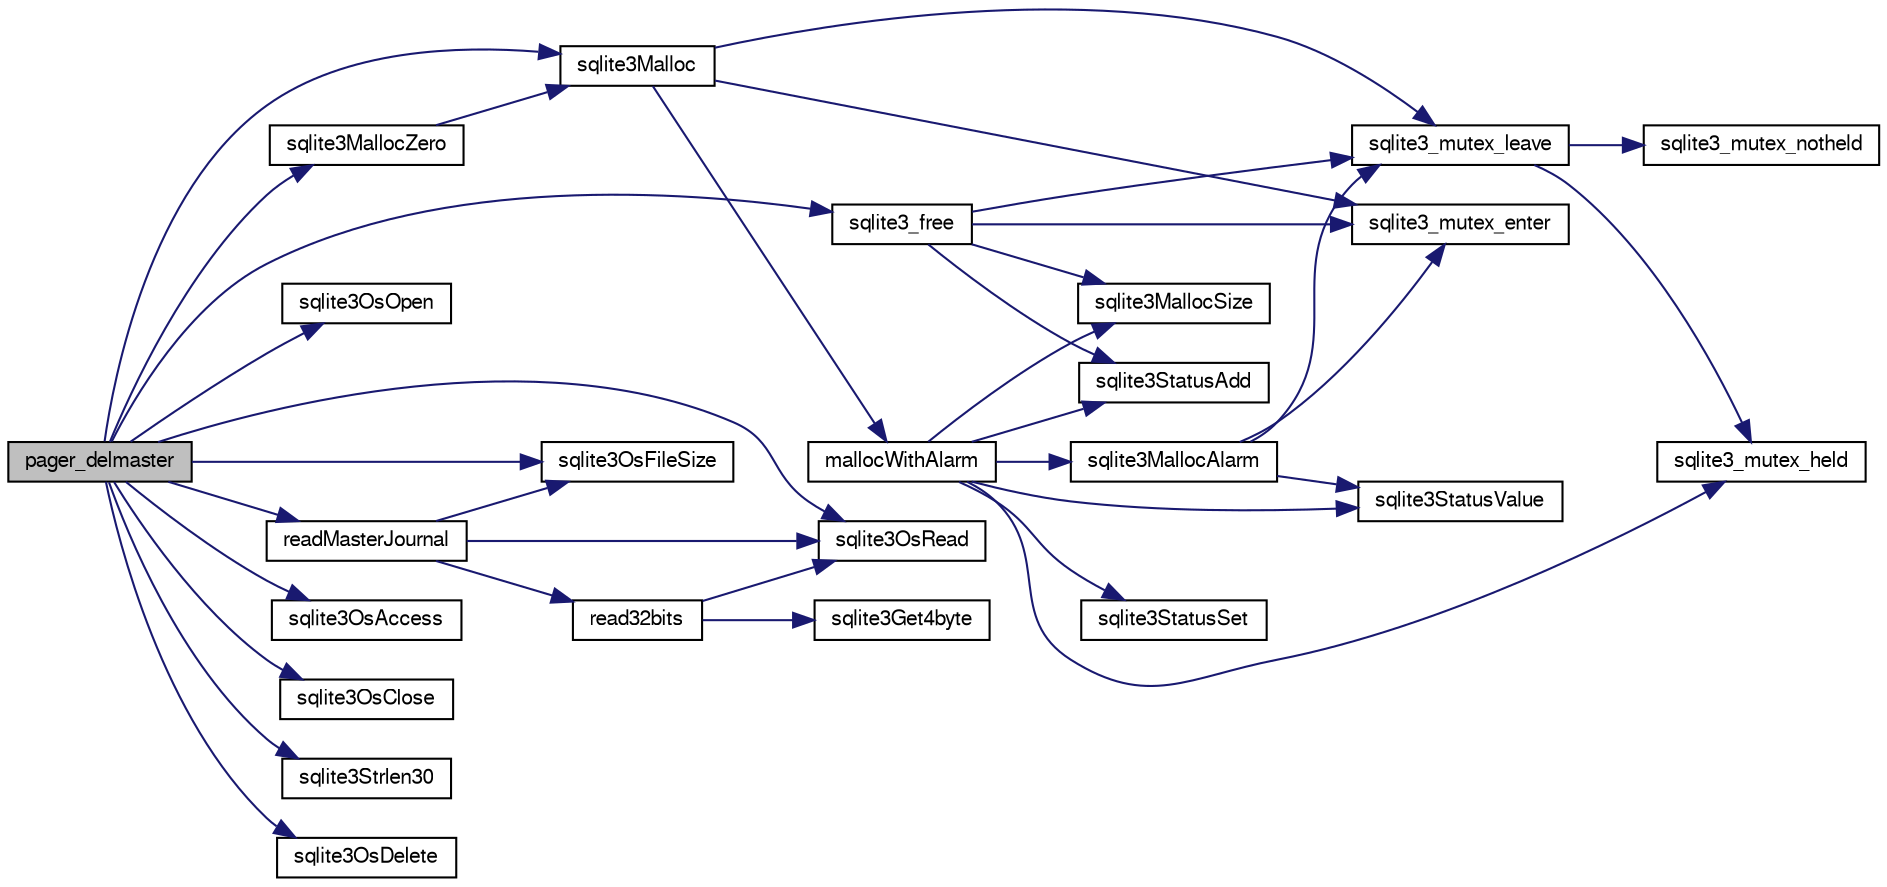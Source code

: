 digraph "pager_delmaster"
{
  edge [fontname="FreeSans",fontsize="10",labelfontname="FreeSans",labelfontsize="10"];
  node [fontname="FreeSans",fontsize="10",shape=record];
  rankdir="LR";
  Node190640 [label="pager_delmaster",height=0.2,width=0.4,color="black", fillcolor="grey75", style="filled", fontcolor="black"];
  Node190640 -> Node190641 [color="midnightblue",fontsize="10",style="solid",fontname="FreeSans"];
  Node190641 [label="sqlite3MallocZero",height=0.2,width=0.4,color="black", fillcolor="white", style="filled",URL="$sqlite3_8c.html#ab3e07a30b9b5471f9f5e8f9cb7229934"];
  Node190641 -> Node190642 [color="midnightblue",fontsize="10",style="solid",fontname="FreeSans"];
  Node190642 [label="sqlite3Malloc",height=0.2,width=0.4,color="black", fillcolor="white", style="filled",URL="$sqlite3_8c.html#a361a2eaa846b1885f123abe46f5d8b2b"];
  Node190642 -> Node190643 [color="midnightblue",fontsize="10",style="solid",fontname="FreeSans"];
  Node190643 [label="sqlite3_mutex_enter",height=0.2,width=0.4,color="black", fillcolor="white", style="filled",URL="$sqlite3_8c.html#a1c12cde690bd89f104de5cbad12a6bf5"];
  Node190642 -> Node190644 [color="midnightblue",fontsize="10",style="solid",fontname="FreeSans"];
  Node190644 [label="mallocWithAlarm",height=0.2,width=0.4,color="black", fillcolor="white", style="filled",URL="$sqlite3_8c.html#ab070d5cf8e48ec8a6a43cf025d48598b"];
  Node190644 -> Node190645 [color="midnightblue",fontsize="10",style="solid",fontname="FreeSans"];
  Node190645 [label="sqlite3_mutex_held",height=0.2,width=0.4,color="black", fillcolor="white", style="filled",URL="$sqlite3_8c.html#acf77da68932b6bc163c5e68547ecc3e7"];
  Node190644 -> Node190646 [color="midnightblue",fontsize="10",style="solid",fontname="FreeSans"];
  Node190646 [label="sqlite3StatusSet",height=0.2,width=0.4,color="black", fillcolor="white", style="filled",URL="$sqlite3_8c.html#afec7586c01fcb5ea17dc9d7725a589d9"];
  Node190644 -> Node190647 [color="midnightblue",fontsize="10",style="solid",fontname="FreeSans"];
  Node190647 [label="sqlite3StatusValue",height=0.2,width=0.4,color="black", fillcolor="white", style="filled",URL="$sqlite3_8c.html#a30b8ac296c6e200c1fa57708d52c6ef6"];
  Node190644 -> Node190648 [color="midnightblue",fontsize="10",style="solid",fontname="FreeSans"];
  Node190648 [label="sqlite3MallocAlarm",height=0.2,width=0.4,color="black", fillcolor="white", style="filled",URL="$sqlite3_8c.html#ada66988e8471d1198f3219c062377508"];
  Node190648 -> Node190647 [color="midnightblue",fontsize="10",style="solid",fontname="FreeSans"];
  Node190648 -> Node190649 [color="midnightblue",fontsize="10",style="solid",fontname="FreeSans"];
  Node190649 [label="sqlite3_mutex_leave",height=0.2,width=0.4,color="black", fillcolor="white", style="filled",URL="$sqlite3_8c.html#a5838d235601dbd3c1fa993555c6bcc93"];
  Node190649 -> Node190645 [color="midnightblue",fontsize="10",style="solid",fontname="FreeSans"];
  Node190649 -> Node190650 [color="midnightblue",fontsize="10",style="solid",fontname="FreeSans"];
  Node190650 [label="sqlite3_mutex_notheld",height=0.2,width=0.4,color="black", fillcolor="white", style="filled",URL="$sqlite3_8c.html#a83967c837c1c000d3b5adcfaa688f5dc"];
  Node190648 -> Node190643 [color="midnightblue",fontsize="10",style="solid",fontname="FreeSans"];
  Node190644 -> Node190651 [color="midnightblue",fontsize="10",style="solid",fontname="FreeSans"];
  Node190651 [label="sqlite3MallocSize",height=0.2,width=0.4,color="black", fillcolor="white", style="filled",URL="$sqlite3_8c.html#acf5d2a5f35270bafb050bd2def576955"];
  Node190644 -> Node190652 [color="midnightblue",fontsize="10",style="solid",fontname="FreeSans"];
  Node190652 [label="sqlite3StatusAdd",height=0.2,width=0.4,color="black", fillcolor="white", style="filled",URL="$sqlite3_8c.html#afa029f93586aeab4cc85360905dae9cd"];
  Node190642 -> Node190649 [color="midnightblue",fontsize="10",style="solid",fontname="FreeSans"];
  Node190640 -> Node190653 [color="midnightblue",fontsize="10",style="solid",fontname="FreeSans"];
  Node190653 [label="sqlite3OsOpen",height=0.2,width=0.4,color="black", fillcolor="white", style="filled",URL="$sqlite3_8c.html#a12a1f3451e28f9cecd19cf0bb4f8f416"];
  Node190640 -> Node190654 [color="midnightblue",fontsize="10",style="solid",fontname="FreeSans"];
  Node190654 [label="sqlite3OsFileSize",height=0.2,width=0.4,color="black", fillcolor="white", style="filled",URL="$sqlite3_8c.html#a395914ef2826de6ed70e92b5d02887de"];
  Node190640 -> Node190642 [color="midnightblue",fontsize="10",style="solid",fontname="FreeSans"];
  Node190640 -> Node190655 [color="midnightblue",fontsize="10",style="solid",fontname="FreeSans"];
  Node190655 [label="sqlite3OsRead",height=0.2,width=0.4,color="black", fillcolor="white", style="filled",URL="$sqlite3_8c.html#a98ef6b5ed82299d2efc0b5f9e41c877d"];
  Node190640 -> Node190656 [color="midnightblue",fontsize="10",style="solid",fontname="FreeSans"];
  Node190656 [label="sqlite3OsAccess",height=0.2,width=0.4,color="black", fillcolor="white", style="filled",URL="$sqlite3_8c.html#afeb6079743f71ae6557342ff391d8ceb"];
  Node190640 -> Node190657 [color="midnightblue",fontsize="10",style="solid",fontname="FreeSans"];
  Node190657 [label="readMasterJournal",height=0.2,width=0.4,color="black", fillcolor="white", style="filled",URL="$sqlite3_8c.html#a9f7dd04609394d281f69682034ea0b61"];
  Node190657 -> Node190654 [color="midnightblue",fontsize="10",style="solid",fontname="FreeSans"];
  Node190657 -> Node190658 [color="midnightblue",fontsize="10",style="solid",fontname="FreeSans"];
  Node190658 [label="read32bits",height=0.2,width=0.4,color="black", fillcolor="white", style="filled",URL="$sqlite3_8c.html#a9827cbfc556377e551197926ca1adf61"];
  Node190658 -> Node190655 [color="midnightblue",fontsize="10",style="solid",fontname="FreeSans"];
  Node190658 -> Node190659 [color="midnightblue",fontsize="10",style="solid",fontname="FreeSans"];
  Node190659 [label="sqlite3Get4byte",height=0.2,width=0.4,color="black", fillcolor="white", style="filled",URL="$sqlite3_8c.html#a2924627e99ca211030e954405a10f5e8"];
  Node190657 -> Node190655 [color="midnightblue",fontsize="10",style="solid",fontname="FreeSans"];
  Node190640 -> Node190660 [color="midnightblue",fontsize="10",style="solid",fontname="FreeSans"];
  Node190660 [label="sqlite3OsClose",height=0.2,width=0.4,color="black", fillcolor="white", style="filled",URL="$sqlite3_8c.html#aa5f0aeb27273a57c0523deaf48997533"];
  Node190640 -> Node190661 [color="midnightblue",fontsize="10",style="solid",fontname="FreeSans"];
  Node190661 [label="sqlite3Strlen30",height=0.2,width=0.4,color="black", fillcolor="white", style="filled",URL="$sqlite3_8c.html#a3dcd80ba41f1a308193dee74857b62a7"];
  Node190640 -> Node190662 [color="midnightblue",fontsize="10",style="solid",fontname="FreeSans"];
  Node190662 [label="sqlite3OsDelete",height=0.2,width=0.4,color="black", fillcolor="white", style="filled",URL="$sqlite3_8c.html#a576c2e542e46ddee19d10e75337039c0"];
  Node190640 -> Node190663 [color="midnightblue",fontsize="10",style="solid",fontname="FreeSans"];
  Node190663 [label="sqlite3_free",height=0.2,width=0.4,color="black", fillcolor="white", style="filled",URL="$sqlite3_8c.html#a6552349e36a8a691af5487999ab09519"];
  Node190663 -> Node190643 [color="midnightblue",fontsize="10",style="solid",fontname="FreeSans"];
  Node190663 -> Node190652 [color="midnightblue",fontsize="10",style="solid",fontname="FreeSans"];
  Node190663 -> Node190651 [color="midnightblue",fontsize="10",style="solid",fontname="FreeSans"];
  Node190663 -> Node190649 [color="midnightblue",fontsize="10",style="solid",fontname="FreeSans"];
}
